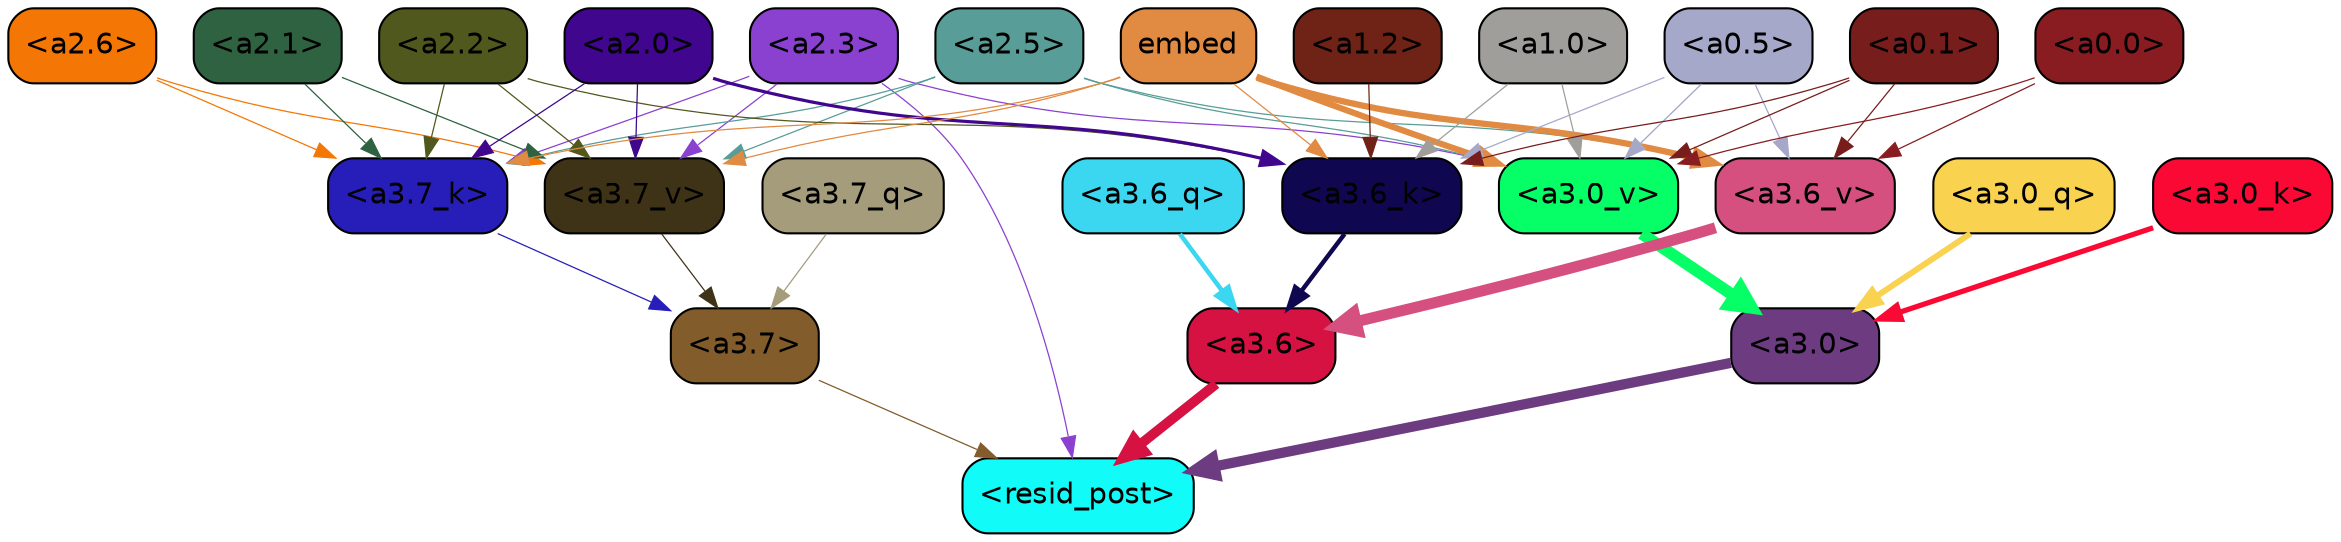 strict digraph "" {
	graph [bgcolor=transparent,
		layout=dot,
		overlap=false,
		splines=true
	];
	"<a3.7>"	[color=black,
		fillcolor="#825d2b",
		fontname=Helvetica,
		shape=box,
		style="filled, rounded"];
	"<resid_post>"	[color=black,
		fillcolor="#11fcf9",
		fontname=Helvetica,
		shape=box,
		style="filled, rounded"];
	"<a3.7>" -> "<resid_post>"	[color="#825d2b",
		penwidth=0.6];
	"<a3.6>"	[color=black,
		fillcolor="#d51242",
		fontname=Helvetica,
		shape=box,
		style="filled, rounded"];
	"<a3.6>" -> "<resid_post>"	[color="#d51242",
		penwidth=4.753257989883423];
	"<a3.0>"	[color=black,
		fillcolor="#6d3b80",
		fontname=Helvetica,
		shape=box,
		style="filled, rounded"];
	"<a3.0>" -> "<resid_post>"	[color="#6d3b80",
		penwidth=4.90053927898407];
	"<a2.3>"	[color=black,
		fillcolor="#8b41d0",
		fontname=Helvetica,
		shape=box,
		style="filled, rounded"];
	"<a2.3>" -> "<resid_post>"	[color="#8b41d0",
		penwidth=0.6];
	"<a3.7_k>"	[color=black,
		fillcolor="#271eb9",
		fontname=Helvetica,
		shape=box,
		style="filled, rounded"];
	"<a2.3>" -> "<a3.7_k>"	[color="#8b41d0",
		penwidth=0.6];
	"<a3.7_v>"	[color=black,
		fillcolor="#3f3317",
		fontname=Helvetica,
		shape=box,
		style="filled, rounded"];
	"<a2.3>" -> "<a3.7_v>"	[color="#8b41d0",
		penwidth=0.6];
	"<a3.0_v>"	[color=black,
		fillcolor="#06ff66",
		fontname=Helvetica,
		shape=box,
		style="filled, rounded"];
	"<a2.3>" -> "<a3.0_v>"	[color="#8b41d0",
		penwidth=0.6];
	"<a3.7_q>"	[color=black,
		fillcolor="#a49c7a",
		fontname=Helvetica,
		shape=box,
		style="filled, rounded"];
	"<a3.7_q>" -> "<a3.7>"	[color="#a49c7a",
		penwidth=0.6];
	"<a3.6_q>"	[color=black,
		fillcolor="#3bd7f0",
		fontname=Helvetica,
		shape=box,
		style="filled, rounded"];
	"<a3.6_q>" -> "<a3.6>"	[color="#3bd7f0",
		penwidth=2.160832464694977];
	"<a3.0_q>"	[color=black,
		fillcolor="#f9d250",
		fontname=Helvetica,
		shape=box,
		style="filled, rounded"];
	"<a3.0_q>" -> "<a3.0>"	[color="#f9d250",
		penwidth=2.870753765106201];
	"<a3.7_k>" -> "<a3.7>"	[color="#271eb9",
		penwidth=0.6];
	"<a3.6_k>"	[color=black,
		fillcolor="#0f0850",
		fontname=Helvetica,
		shape=box,
		style="filled, rounded"];
	"<a3.6_k>" -> "<a3.6>"	[color="#0f0850",
		penwidth=2.13908451795578];
	"<a3.0_k>"	[color=black,
		fillcolor="#fa0934",
		fontname=Helvetica,
		shape=box,
		style="filled, rounded"];
	"<a3.0_k>" -> "<a3.0>"	[color="#fa0934",
		penwidth=2.520303964614868];
	"<a3.7_v>" -> "<a3.7>"	[color="#3f3317",
		penwidth=0.6];
	"<a3.6_v>"	[color=black,
		fillcolor="#d5507f",
		fontname=Helvetica,
		shape=box,
		style="filled, rounded"];
	"<a3.6_v>" -> "<a3.6>"	[color="#d5507f",
		penwidth=5.297133803367615];
	"<a3.0_v>" -> "<a3.0>"	[color="#06ff66",
		penwidth=5.680712580680847];
	"<a2.6>"	[color=black,
		fillcolor="#f47705",
		fontname=Helvetica,
		shape=box,
		style="filled, rounded"];
	"<a2.6>" -> "<a3.7_k>"	[color="#f47705",
		penwidth=0.6];
	"<a2.6>" -> "<a3.7_v>"	[color="#f47705",
		penwidth=0.6];
	"<a2.5>"	[color=black,
		fillcolor="#589d97",
		fontname=Helvetica,
		shape=box,
		style="filled, rounded"];
	"<a2.5>" -> "<a3.7_k>"	[color="#589d97",
		penwidth=0.6];
	"<a2.5>" -> "<a3.7_v>"	[color="#589d97",
		penwidth=0.6];
	"<a2.5>" -> "<a3.6_v>"	[color="#589d97",
		penwidth=0.6];
	"<a2.5>" -> "<a3.0_v>"	[color="#589d97",
		penwidth=0.6];
	"<a2.2>"	[color=black,
		fillcolor="#51581d",
		fontname=Helvetica,
		shape=box,
		style="filled, rounded"];
	"<a2.2>" -> "<a3.7_k>"	[color="#51581d",
		penwidth=0.6];
	"<a2.2>" -> "<a3.6_k>"	[color="#51581d",
		penwidth=0.6];
	"<a2.2>" -> "<a3.7_v>"	[color="#51581d",
		penwidth=0.6];
	"<a2.1>"	[color=black,
		fillcolor="#2e6240",
		fontname=Helvetica,
		shape=box,
		style="filled, rounded"];
	"<a2.1>" -> "<a3.7_k>"	[color="#2e6240",
		penwidth=0.6];
	"<a2.1>" -> "<a3.7_v>"	[color="#2e6240",
		penwidth=0.6];
	"<a2.0>"	[color=black,
		fillcolor="#40068d",
		fontname=Helvetica,
		shape=box,
		style="filled, rounded"];
	"<a2.0>" -> "<a3.7_k>"	[color="#40068d",
		penwidth=0.6];
	"<a2.0>" -> "<a3.6_k>"	[color="#40068d",
		penwidth=1.5348684191703796];
	"<a2.0>" -> "<a3.7_v>"	[color="#40068d",
		penwidth=0.6];
	embed	[color=black,
		fillcolor="#e18a42",
		fontname=Helvetica,
		shape=box,
		style="filled, rounded"];
	embed -> "<a3.7_k>"	[color="#e18a42",
		penwidth=0.6];
	embed -> "<a3.6_k>"	[color="#e18a42",
		penwidth=0.6];
	embed -> "<a3.7_v>"	[color="#e18a42",
		penwidth=0.6];
	embed -> "<a3.6_v>"	[color="#e18a42",
		penwidth=3.0186105966567993];
	embed -> "<a3.0_v>"	[color="#e18a42",
		penwidth=2.969020187854767];
	"<a1.2>"	[color=black,
		fillcolor="#6f2316",
		fontname=Helvetica,
		shape=box,
		style="filled, rounded"];
	"<a1.2>" -> "<a3.6_k>"	[color="#6f2316",
		penwidth=0.6];
	"<a1.0>"	[color=black,
		fillcolor="#a09e9a",
		fontname=Helvetica,
		shape=box,
		style="filled, rounded"];
	"<a1.0>" -> "<a3.6_k>"	[color="#a09e9a",
		penwidth=0.6];
	"<a1.0>" -> "<a3.0_v>"	[color="#a09e9a",
		penwidth=0.6];
	"<a0.5>"	[color=black,
		fillcolor="#a6a8ca",
		fontname=Helvetica,
		shape=box,
		style="filled, rounded"];
	"<a0.5>" -> "<a3.6_k>"	[color="#a6a8ca",
		penwidth=0.6];
	"<a0.5>" -> "<a3.6_v>"	[color="#a6a8ca",
		penwidth=0.6];
	"<a0.5>" -> "<a3.0_v>"	[color="#a6a8ca",
		penwidth=0.6409564018249512];
	"<a0.1>"	[color=black,
		fillcolor="#771d1c",
		fontname=Helvetica,
		shape=box,
		style="filled, rounded"];
	"<a0.1>" -> "<a3.6_k>"	[color="#771d1c",
		penwidth=0.6];
	"<a0.1>" -> "<a3.6_v>"	[color="#771d1c",
		penwidth=0.6];
	"<a0.1>" -> "<a3.0_v>"	[color="#771d1c",
		penwidth=0.6];
	"<a0.0>"	[color=black,
		fillcolor="#891c20",
		fontname=Helvetica,
		shape=box,
		style="filled, rounded"];
	"<a0.0>" -> "<a3.6_v>"	[color="#891c20",
		penwidth=0.6];
	"<a0.0>" -> "<a3.0_v>"	[color="#891c20",
		penwidth=0.6];
}
